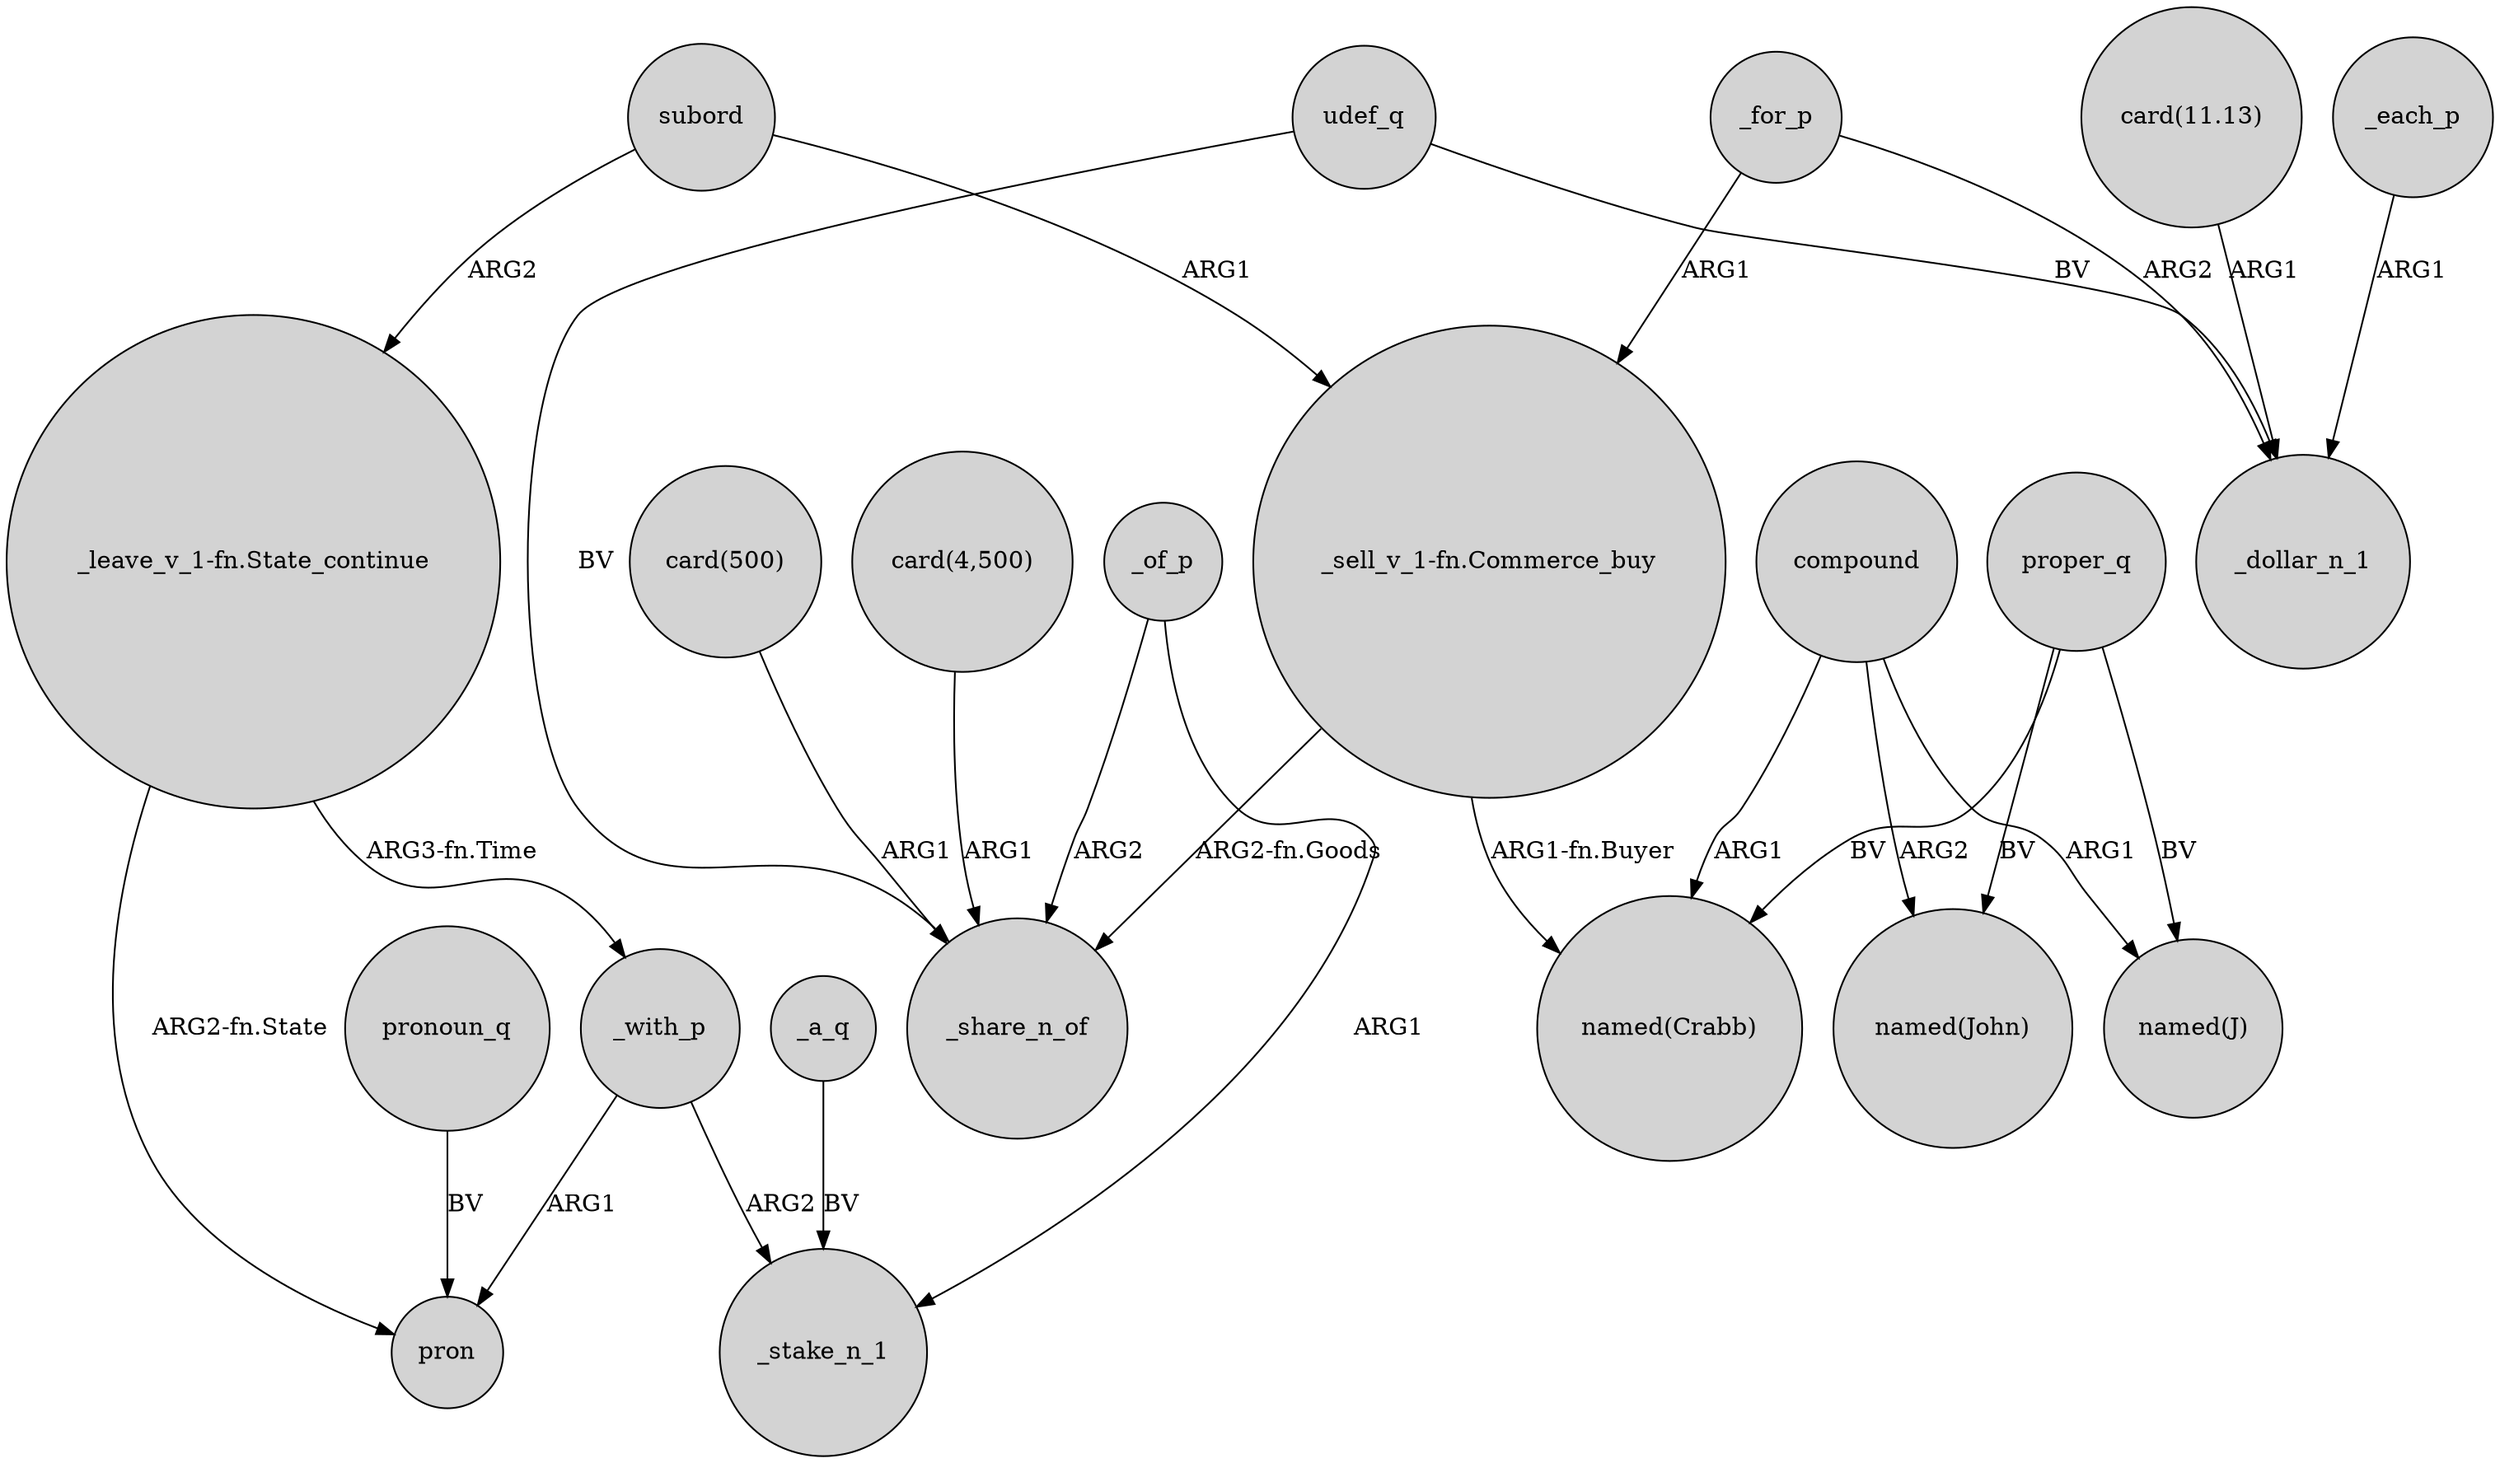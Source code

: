 digraph {
	node [shape=circle style=filled]
	subord -> "_leave_v_1-fn.State_continue" [label=ARG2]
	_with_p -> _stake_n_1 [label=ARG2]
	compound -> "named(J)" [label=ARG1]
	"card(11.13)" -> _dollar_n_1 [label=ARG1]
	proper_q -> "named(Crabb)" [label=BV]
	_of_p -> _stake_n_1 [label=ARG1]
	pronoun_q -> pron [label=BV]
	"_leave_v_1-fn.State_continue" -> _with_p [label="ARG3-fn.Time"]
	"card(4,500)" -> _share_n_of [label=ARG1]
	subord -> "_sell_v_1-fn.Commerce_buy" [label=ARG1]
	compound -> "named(John)" [label=ARG2]
	_for_p -> "_sell_v_1-fn.Commerce_buy" [label=ARG1]
	_for_p -> _dollar_n_1 [label=ARG2]
	udef_q -> _share_n_of [label=BV]
	udef_q -> _dollar_n_1 [label=BV]
	"card(500)" -> _share_n_of [label=ARG1]
	_with_p -> pron [label=ARG1]
	_each_p -> _dollar_n_1 [label=ARG1]
	compound -> "named(Crabb)" [label=ARG1]
	"_sell_v_1-fn.Commerce_buy" -> _share_n_of [label="ARG2-fn.Goods"]
	proper_q -> "named(J)" [label=BV]
	"_leave_v_1-fn.State_continue" -> pron [label="ARG2-fn.State"]
	_of_p -> _share_n_of [label=ARG2]
	"_sell_v_1-fn.Commerce_buy" -> "named(Crabb)" [label="ARG1-fn.Buyer"]
	_a_q -> _stake_n_1 [label=BV]
	proper_q -> "named(John)" [label=BV]
}
